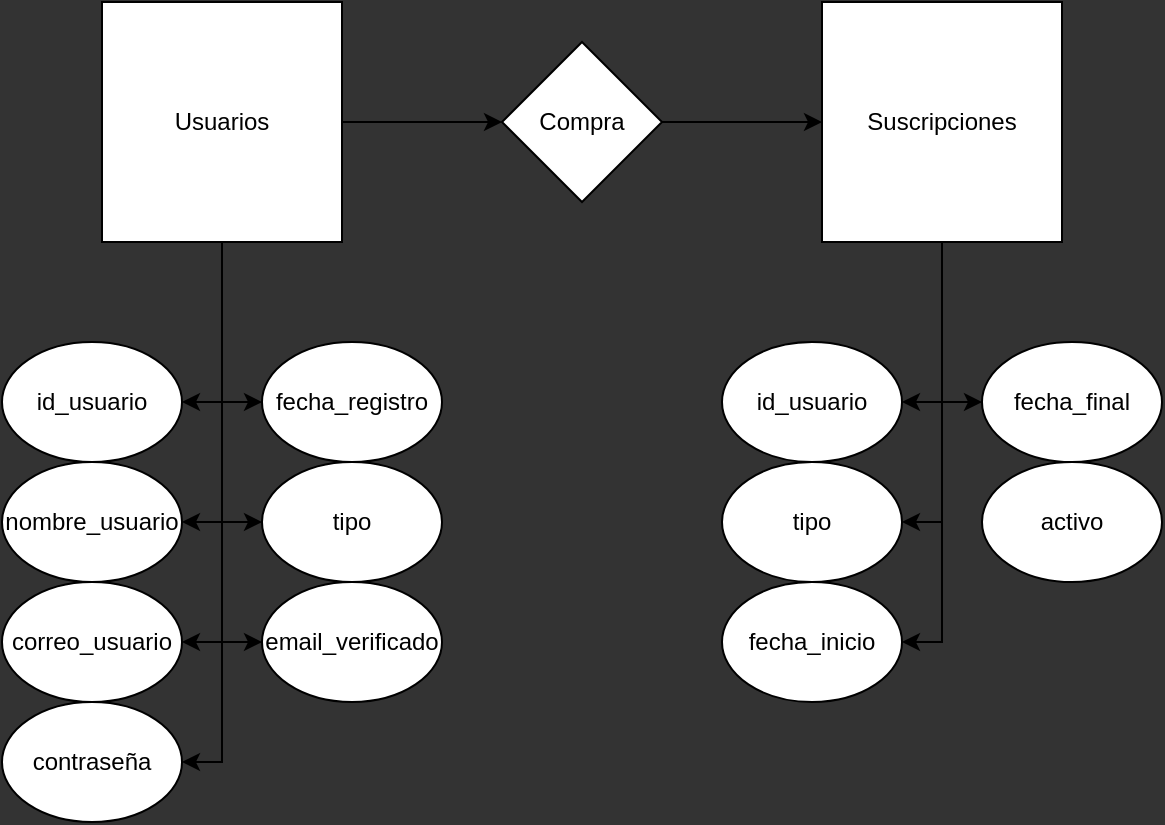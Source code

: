 <mxfile version="20.4.2" type="github">
  <diagram id="DUSgfuvYs4gclIhrS_DR" name="Página-1">
    <mxGraphModel dx="1151" dy="630" grid="1" gridSize="10" guides="1" tooltips="1" connect="1" arrows="1" fold="1" page="1" pageScale="1" pageWidth="827" pageHeight="1169" background="#333333" math="0" shadow="0">
      <root>
        <mxCell id="0" />
        <mxCell id="1" parent="0" />
        <mxCell id="kDSPNa0C3np8TZi5d1Lt-3" style="edgeStyle=orthogonalEdgeStyle;rounded=0;orthogonalLoop=1;jettySize=auto;html=1;entryX=1;entryY=0.5;entryDx=0;entryDy=0;" edge="1" parent="1" source="kDSPNa0C3np8TZi5d1Lt-1" target="kDSPNa0C3np8TZi5d1Lt-2">
          <mxGeometry relative="1" as="geometry" />
        </mxCell>
        <mxCell id="kDSPNa0C3np8TZi5d1Lt-14" style="edgeStyle=orthogonalEdgeStyle;rounded=0;orthogonalLoop=1;jettySize=auto;html=1;entryX=0;entryY=0.5;entryDx=0;entryDy=0;" edge="1" parent="1" source="kDSPNa0C3np8TZi5d1Lt-1" target="kDSPNa0C3np8TZi5d1Lt-10">
          <mxGeometry relative="1" as="geometry" />
        </mxCell>
        <mxCell id="kDSPNa0C3np8TZi5d1Lt-16" style="edgeStyle=orthogonalEdgeStyle;rounded=0;orthogonalLoop=1;jettySize=auto;html=1;entryX=0;entryY=0.5;entryDx=0;entryDy=0;" edge="1" parent="1" source="kDSPNa0C3np8TZi5d1Lt-1" target="kDSPNa0C3np8TZi5d1Lt-11">
          <mxGeometry relative="1" as="geometry">
            <Array as="points">
              <mxPoint x="180" y="380" />
            </Array>
          </mxGeometry>
        </mxCell>
        <mxCell id="kDSPNa0C3np8TZi5d1Lt-17" style="edgeStyle=orthogonalEdgeStyle;rounded=0;orthogonalLoop=1;jettySize=auto;html=1;entryX=0;entryY=0.5;entryDx=0;entryDy=0;" edge="1" parent="1" source="kDSPNa0C3np8TZi5d1Lt-1" target="kDSPNa0C3np8TZi5d1Lt-12">
          <mxGeometry relative="1" as="geometry">
            <Array as="points">
              <mxPoint x="180" y="440" />
            </Array>
          </mxGeometry>
        </mxCell>
        <mxCell id="kDSPNa0C3np8TZi5d1Lt-18" style="edgeStyle=orthogonalEdgeStyle;rounded=0;orthogonalLoop=1;jettySize=auto;html=1;entryX=1;entryY=0.5;entryDx=0;entryDy=0;" edge="1" parent="1" source="kDSPNa0C3np8TZi5d1Lt-1" target="kDSPNa0C3np8TZi5d1Lt-4">
          <mxGeometry relative="1" as="geometry" />
        </mxCell>
        <mxCell id="kDSPNa0C3np8TZi5d1Lt-19" style="edgeStyle=orthogonalEdgeStyle;rounded=0;orthogonalLoop=1;jettySize=auto;html=1;entryX=1;entryY=0.5;entryDx=0;entryDy=0;" edge="1" parent="1" source="kDSPNa0C3np8TZi5d1Lt-1" target="kDSPNa0C3np8TZi5d1Lt-5">
          <mxGeometry relative="1" as="geometry" />
        </mxCell>
        <mxCell id="kDSPNa0C3np8TZi5d1Lt-20" style="edgeStyle=orthogonalEdgeStyle;rounded=0;orthogonalLoop=1;jettySize=auto;html=1;entryX=1;entryY=0.5;entryDx=0;entryDy=0;" edge="1" parent="1" source="kDSPNa0C3np8TZi5d1Lt-1" target="kDSPNa0C3np8TZi5d1Lt-6">
          <mxGeometry relative="1" as="geometry" />
        </mxCell>
        <mxCell id="kDSPNa0C3np8TZi5d1Lt-23" style="edgeStyle=orthogonalEdgeStyle;rounded=0;orthogonalLoop=1;jettySize=auto;html=1;" edge="1" parent="1" source="kDSPNa0C3np8TZi5d1Lt-1" target="kDSPNa0C3np8TZi5d1Lt-22">
          <mxGeometry relative="1" as="geometry" />
        </mxCell>
        <mxCell id="kDSPNa0C3np8TZi5d1Lt-1" value="Usuarios" style="whiteSpace=wrap;html=1;aspect=fixed;" vertex="1" parent="1">
          <mxGeometry x="120" y="120" width="120" height="120" as="geometry" />
        </mxCell>
        <mxCell id="kDSPNa0C3np8TZi5d1Lt-2" value="id_usuario" style="ellipse;whiteSpace=wrap;html=1;" vertex="1" parent="1">
          <mxGeometry x="70" y="290" width="90" height="60" as="geometry" />
        </mxCell>
        <mxCell id="kDSPNa0C3np8TZi5d1Lt-4" value="nombre_usuario" style="ellipse;whiteSpace=wrap;html=1;" vertex="1" parent="1">
          <mxGeometry x="70" y="350" width="90" height="60" as="geometry" />
        </mxCell>
        <mxCell id="kDSPNa0C3np8TZi5d1Lt-5" value="correo_usuario" style="ellipse;whiteSpace=wrap;html=1;" vertex="1" parent="1">
          <mxGeometry x="70" y="410" width="90" height="60" as="geometry" />
        </mxCell>
        <mxCell id="kDSPNa0C3np8TZi5d1Lt-6" value="contraseña" style="ellipse;whiteSpace=wrap;html=1;" vertex="1" parent="1">
          <mxGeometry x="70" y="470" width="90" height="60" as="geometry" />
        </mxCell>
        <mxCell id="kDSPNa0C3np8TZi5d1Lt-10" value="fecha_registro" style="ellipse;whiteSpace=wrap;html=1;" vertex="1" parent="1">
          <mxGeometry x="200" y="290" width="90" height="60" as="geometry" />
        </mxCell>
        <mxCell id="kDSPNa0C3np8TZi5d1Lt-11" value="tipo" style="ellipse;whiteSpace=wrap;html=1;" vertex="1" parent="1">
          <mxGeometry x="200" y="350" width="90" height="60" as="geometry" />
        </mxCell>
        <mxCell id="kDSPNa0C3np8TZi5d1Lt-12" value="email_verificado" style="ellipse;whiteSpace=wrap;html=1;" vertex="1" parent="1">
          <mxGeometry x="200" y="410" width="90" height="60" as="geometry" />
        </mxCell>
        <mxCell id="kDSPNa0C3np8TZi5d1Lt-27" style="edgeStyle=orthogonalEdgeStyle;rounded=0;orthogonalLoop=1;jettySize=auto;html=1;entryX=1;entryY=0.5;entryDx=0;entryDy=0;" edge="1" parent="1" source="kDSPNa0C3np8TZi5d1Lt-21" target="kDSPNa0C3np8TZi5d1Lt-26">
          <mxGeometry relative="1" as="geometry" />
        </mxCell>
        <mxCell id="kDSPNa0C3np8TZi5d1Lt-32" style="edgeStyle=orthogonalEdgeStyle;rounded=0;orthogonalLoop=1;jettySize=auto;html=1;entryX=1;entryY=0.5;entryDx=0;entryDy=0;" edge="1" parent="1" source="kDSPNa0C3np8TZi5d1Lt-21" target="kDSPNa0C3np8TZi5d1Lt-28">
          <mxGeometry relative="1" as="geometry" />
        </mxCell>
        <mxCell id="kDSPNa0C3np8TZi5d1Lt-33" style="edgeStyle=orthogonalEdgeStyle;rounded=0;orthogonalLoop=1;jettySize=auto;html=1;entryX=0;entryY=0.5;entryDx=0;entryDy=0;" edge="1" parent="1" source="kDSPNa0C3np8TZi5d1Lt-21" target="kDSPNa0C3np8TZi5d1Lt-29">
          <mxGeometry relative="1" as="geometry" />
        </mxCell>
        <mxCell id="kDSPNa0C3np8TZi5d1Lt-37" style="edgeStyle=orthogonalEdgeStyle;rounded=0;orthogonalLoop=1;jettySize=auto;html=1;entryX=1;entryY=0.5;entryDx=0;entryDy=0;" edge="1" parent="1" source="kDSPNa0C3np8TZi5d1Lt-21" target="kDSPNa0C3np8TZi5d1Lt-30">
          <mxGeometry relative="1" as="geometry" />
        </mxCell>
        <mxCell id="kDSPNa0C3np8TZi5d1Lt-21" value="Suscripciones" style="whiteSpace=wrap;html=1;aspect=fixed;" vertex="1" parent="1">
          <mxGeometry x="480" y="120" width="120" height="120" as="geometry" />
        </mxCell>
        <mxCell id="kDSPNa0C3np8TZi5d1Lt-24" style="edgeStyle=orthogonalEdgeStyle;rounded=0;orthogonalLoop=1;jettySize=auto;html=1;" edge="1" parent="1" source="kDSPNa0C3np8TZi5d1Lt-22" target="kDSPNa0C3np8TZi5d1Lt-21">
          <mxGeometry relative="1" as="geometry" />
        </mxCell>
        <mxCell id="kDSPNa0C3np8TZi5d1Lt-22" value="Compra" style="rhombus;whiteSpace=wrap;html=1;" vertex="1" parent="1">
          <mxGeometry x="320" y="140" width="80" height="80" as="geometry" />
        </mxCell>
        <mxCell id="kDSPNa0C3np8TZi5d1Lt-26" value="id_usuario" style="ellipse;whiteSpace=wrap;html=1;" vertex="1" parent="1">
          <mxGeometry x="430" y="290" width="90" height="60" as="geometry" />
        </mxCell>
        <mxCell id="kDSPNa0C3np8TZi5d1Lt-28" value="tipo" style="ellipse;whiteSpace=wrap;html=1;" vertex="1" parent="1">
          <mxGeometry x="430" y="350" width="90" height="60" as="geometry" />
        </mxCell>
        <mxCell id="kDSPNa0C3np8TZi5d1Lt-29" value="fecha_final" style="ellipse;whiteSpace=wrap;html=1;" vertex="1" parent="1">
          <mxGeometry x="560" y="290" width="90" height="60" as="geometry" />
        </mxCell>
        <mxCell id="kDSPNa0C3np8TZi5d1Lt-30" value="fecha_inicio" style="ellipse;whiteSpace=wrap;html=1;" vertex="1" parent="1">
          <mxGeometry x="430" y="410" width="90" height="60" as="geometry" />
        </mxCell>
        <mxCell id="kDSPNa0C3np8TZi5d1Lt-36" value="activo" style="ellipse;whiteSpace=wrap;html=1;" vertex="1" parent="1">
          <mxGeometry x="560" y="350" width="90" height="60" as="geometry" />
        </mxCell>
      </root>
    </mxGraphModel>
  </diagram>
</mxfile>
